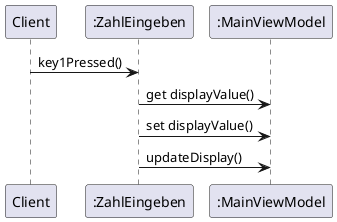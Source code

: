 @startuml ZahlEingeben

participant "Client" as Client
participant ":ZahlEingeben" as ZahlEingeben
participant ":MainViewModel" as MainViewModel

Client -> ZahlEingeben: key1Pressed()
ZahlEingeben -> MainViewModel: get displayValue()
ZahlEingeben -> MainViewModel: set displayValue()
ZahlEingeben -> MainViewModel: updateDisplay()



